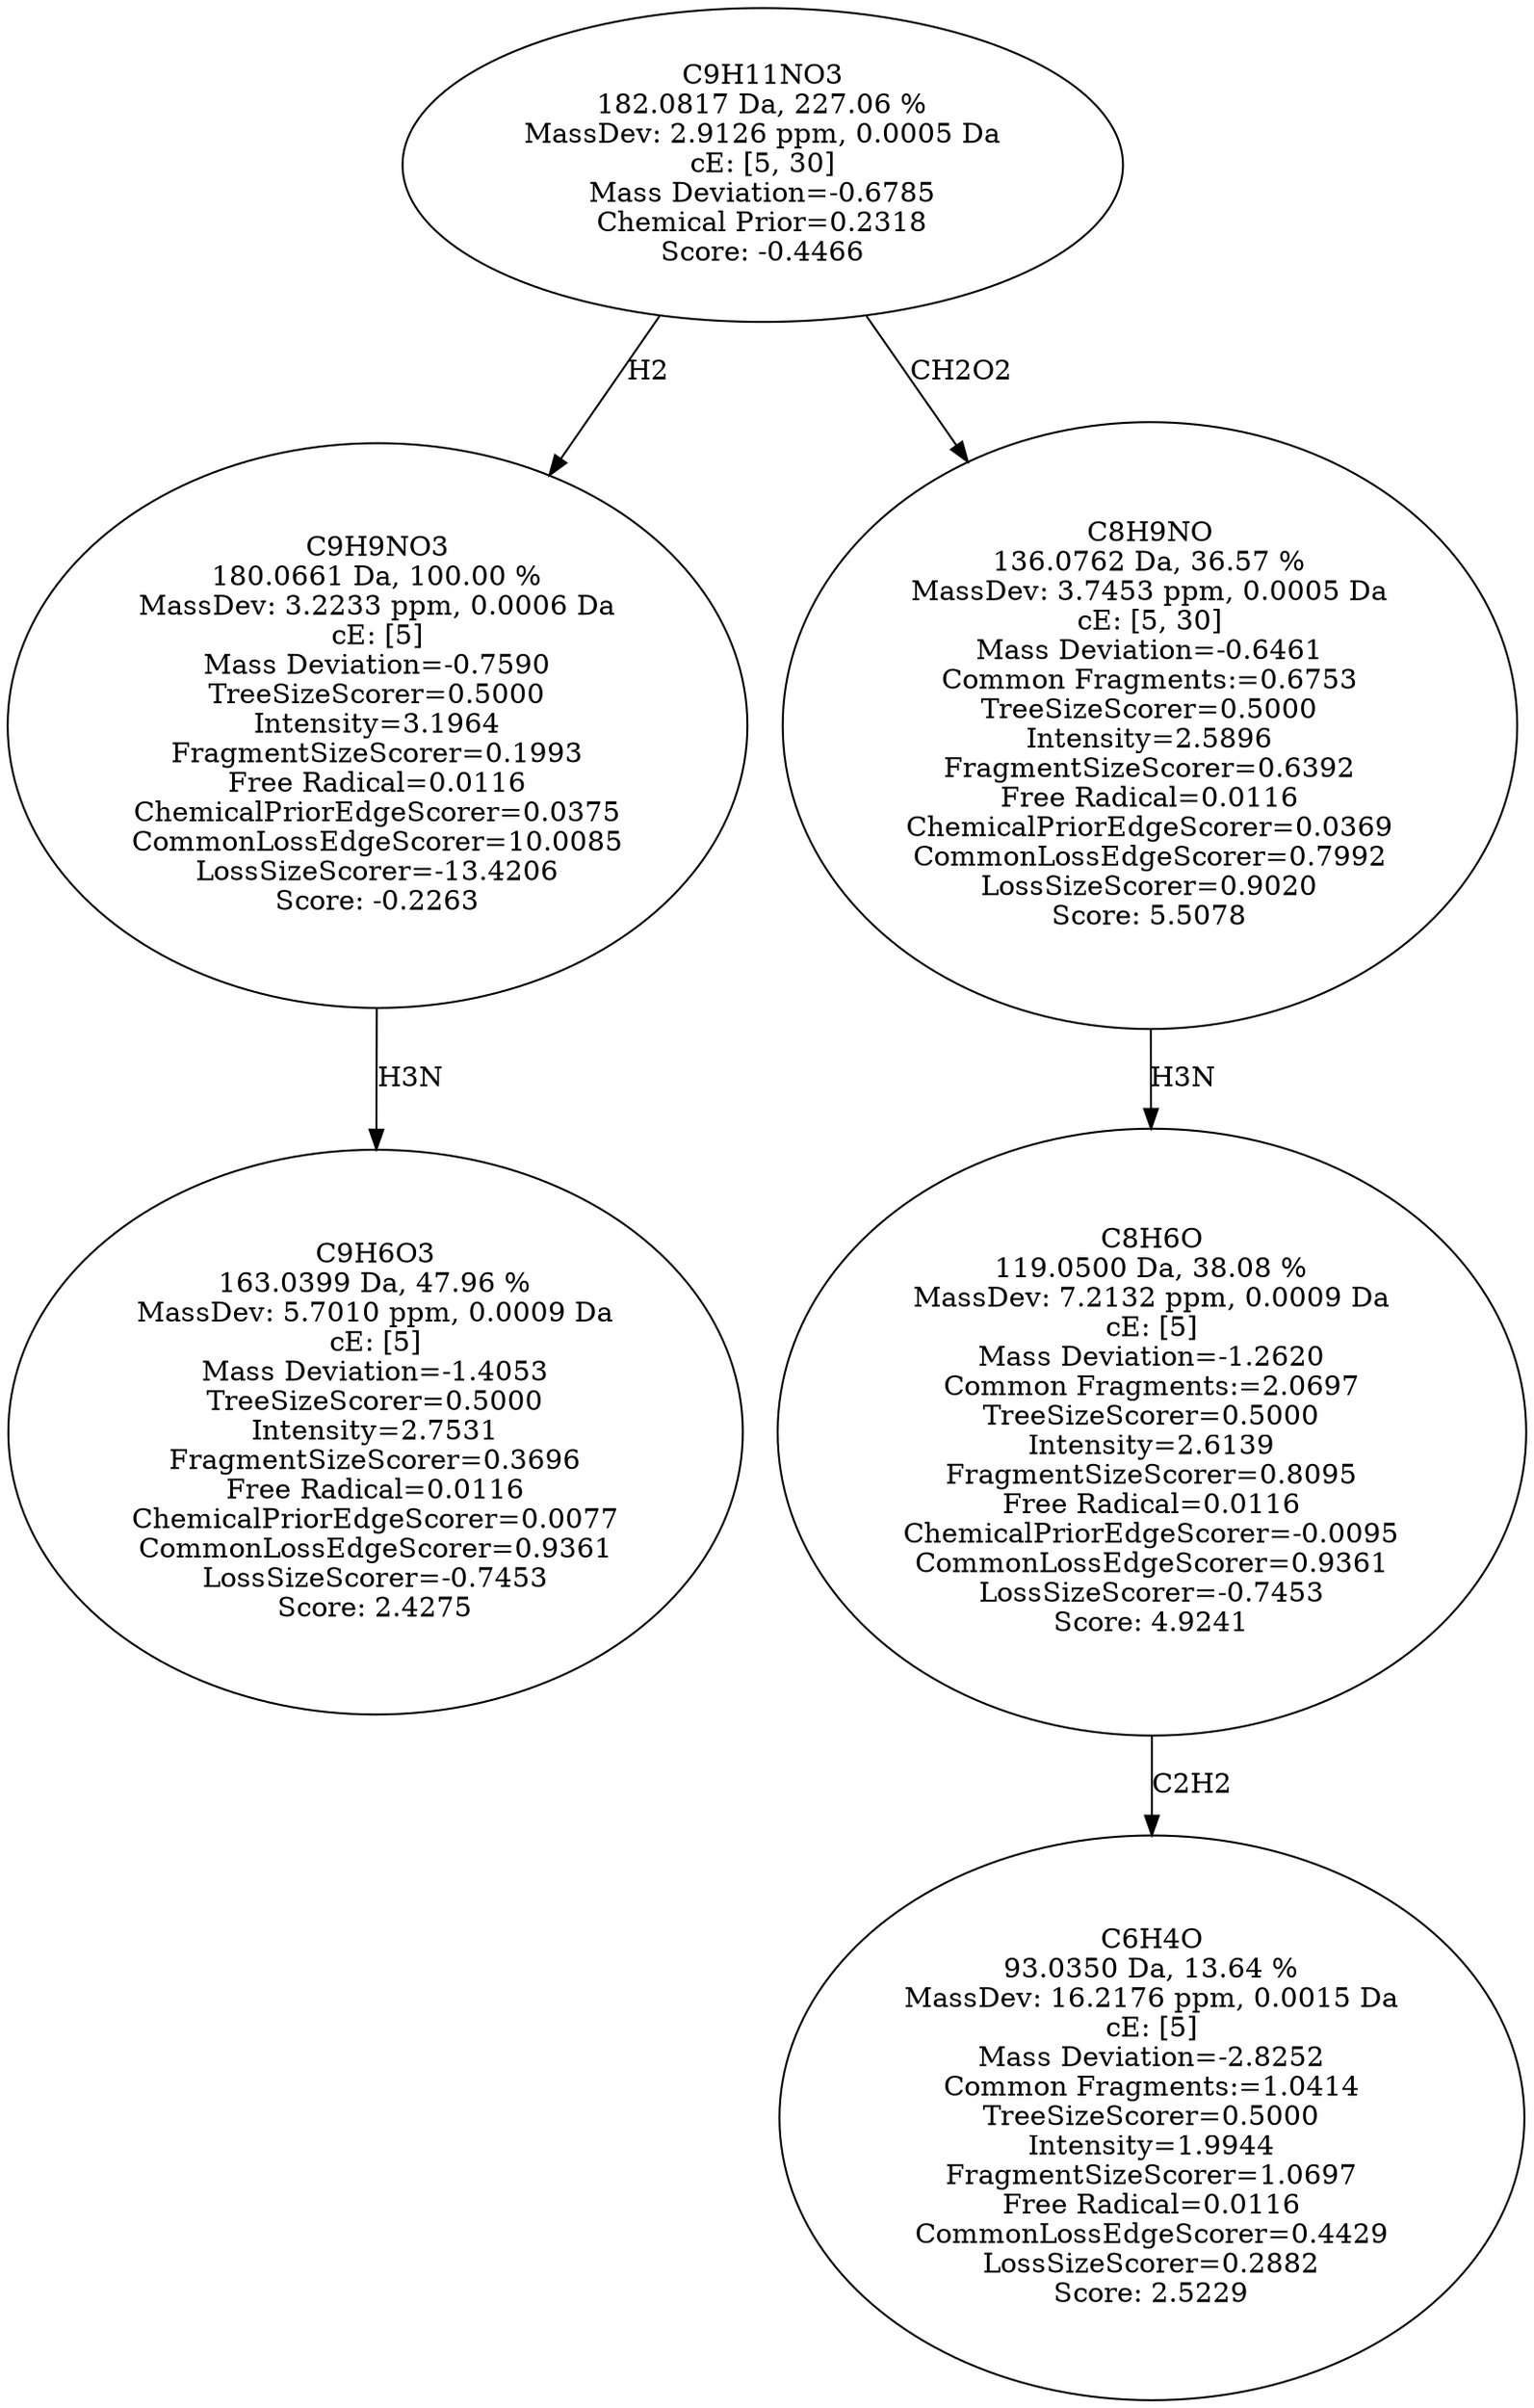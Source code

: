 strict digraph {
v1 [label="C9H6O3\n163.0399 Da, 47.96 %\nMassDev: 5.7010 ppm, 0.0009 Da\ncE: [5]\nMass Deviation=-1.4053\nTreeSizeScorer=0.5000\nIntensity=2.7531\nFragmentSizeScorer=0.3696\nFree Radical=0.0116\nChemicalPriorEdgeScorer=0.0077\nCommonLossEdgeScorer=0.9361\nLossSizeScorer=-0.7453\nScore: 2.4275"];
v2 [label="C9H9NO3\n180.0661 Da, 100.00 %\nMassDev: 3.2233 ppm, 0.0006 Da\ncE: [5]\nMass Deviation=-0.7590\nTreeSizeScorer=0.5000\nIntensity=3.1964\nFragmentSizeScorer=0.1993\nFree Radical=0.0116\nChemicalPriorEdgeScorer=0.0375\nCommonLossEdgeScorer=10.0085\nLossSizeScorer=-13.4206\nScore: -0.2263"];
v3 [label="C6H4O\n93.0350 Da, 13.64 %\nMassDev: 16.2176 ppm, 0.0015 Da\ncE: [5]\nMass Deviation=-2.8252\nCommon Fragments:=1.0414\nTreeSizeScorer=0.5000\nIntensity=1.9944\nFragmentSizeScorer=1.0697\nFree Radical=0.0116\nCommonLossEdgeScorer=0.4429\nLossSizeScorer=0.2882\nScore: 2.5229"];
v4 [label="C8H6O\n119.0500 Da, 38.08 %\nMassDev: 7.2132 ppm, 0.0009 Da\ncE: [5]\nMass Deviation=-1.2620\nCommon Fragments:=2.0697\nTreeSizeScorer=0.5000\nIntensity=2.6139\nFragmentSizeScorer=0.8095\nFree Radical=0.0116\nChemicalPriorEdgeScorer=-0.0095\nCommonLossEdgeScorer=0.9361\nLossSizeScorer=-0.7453\nScore: 4.9241"];
v5 [label="C8H9NO\n136.0762 Da, 36.57 %\nMassDev: 3.7453 ppm, 0.0005 Da\ncE: [5, 30]\nMass Deviation=-0.6461\nCommon Fragments:=0.6753\nTreeSizeScorer=0.5000\nIntensity=2.5896\nFragmentSizeScorer=0.6392\nFree Radical=0.0116\nChemicalPriorEdgeScorer=0.0369\nCommonLossEdgeScorer=0.7992\nLossSizeScorer=0.9020\nScore: 5.5078"];
v6 [label="C9H11NO3\n182.0817 Da, 227.06 %\nMassDev: 2.9126 ppm, 0.0005 Da\ncE: [5, 30]\nMass Deviation=-0.6785\nChemical Prior=0.2318\nScore: -0.4466"];
v2 -> v1 [label="H3N"];
v6 -> v2 [label="H2"];
v4 -> v3 [label="C2H2"];
v5 -> v4 [label="H3N"];
v6 -> v5 [label="CH2O2"];
}